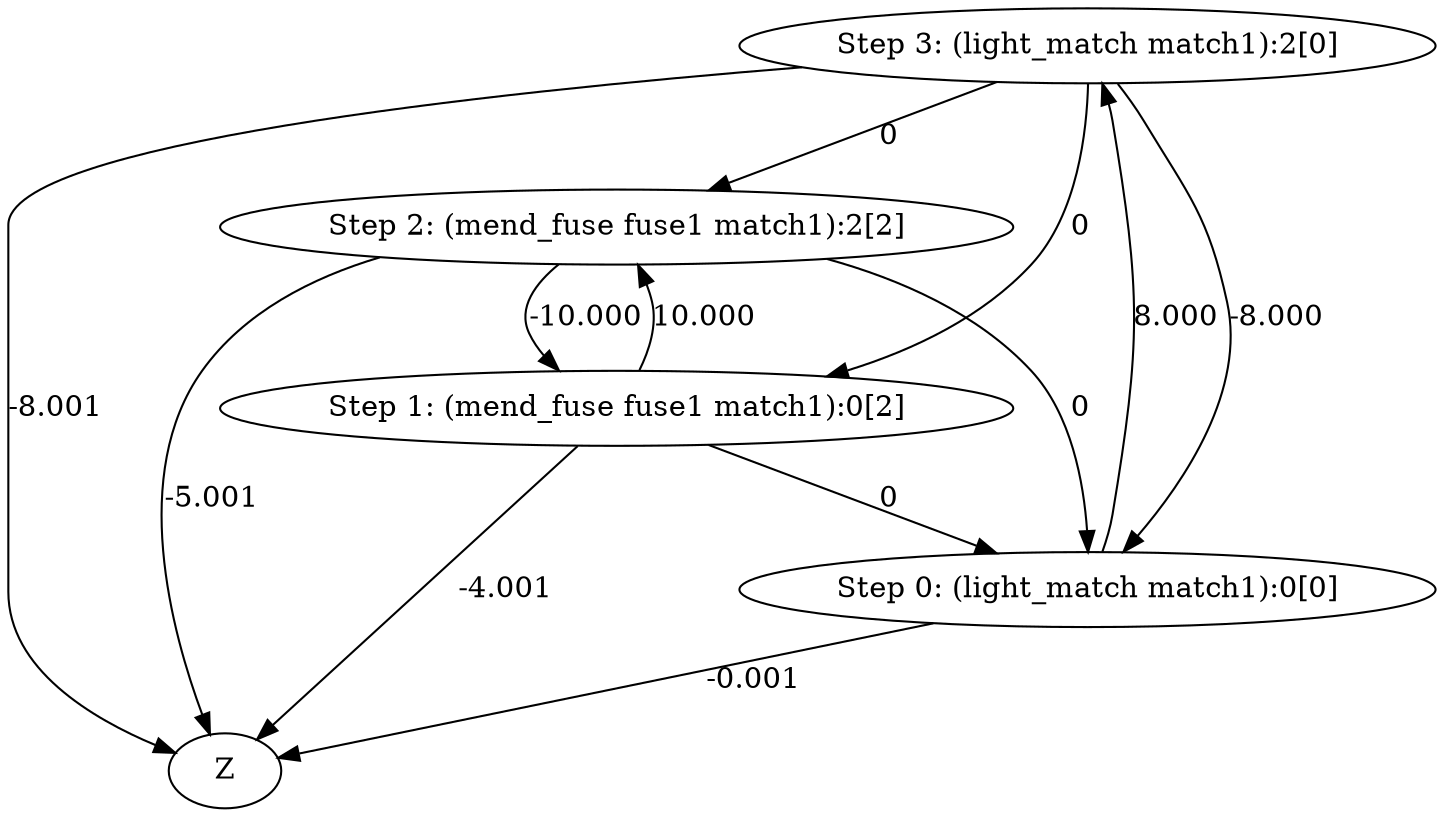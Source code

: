 digraph plan {
Step3 [label="Step 3: (light_match match1):2[0]"];
Step2 [label="Step 2: (mend_fuse fuse1 match1):2[2]"];
Step1 [label="Step 1: (mend_fuse fuse1 match1):0[2]"];
Step0 [label="Step 0: (light_match match1):0[0]"];
	Step0 -> Z [ label="-0.001" ];
	Step1 -> Z [ label="-4.001" ];
	Step2 -> Z [ label="-5.001" ];
	Step3 -> Z [ label="-8.001" ];
	Step1 -> Step0 [ label="0" ];
	Step2 -> Step0 [ label="0" ];
	Step0 -> Step3 [ label="8.000" ];
	Step3 -> Step0 [ label="-8.000" ];
	Step1 -> Step2 [ label="10.000" ];
	Step2 -> Step1 [ label="-10.000" ];
	Step3 -> Step1 [ label="0" ];
	Step3 -> Step2 [ label="0" ];
}

